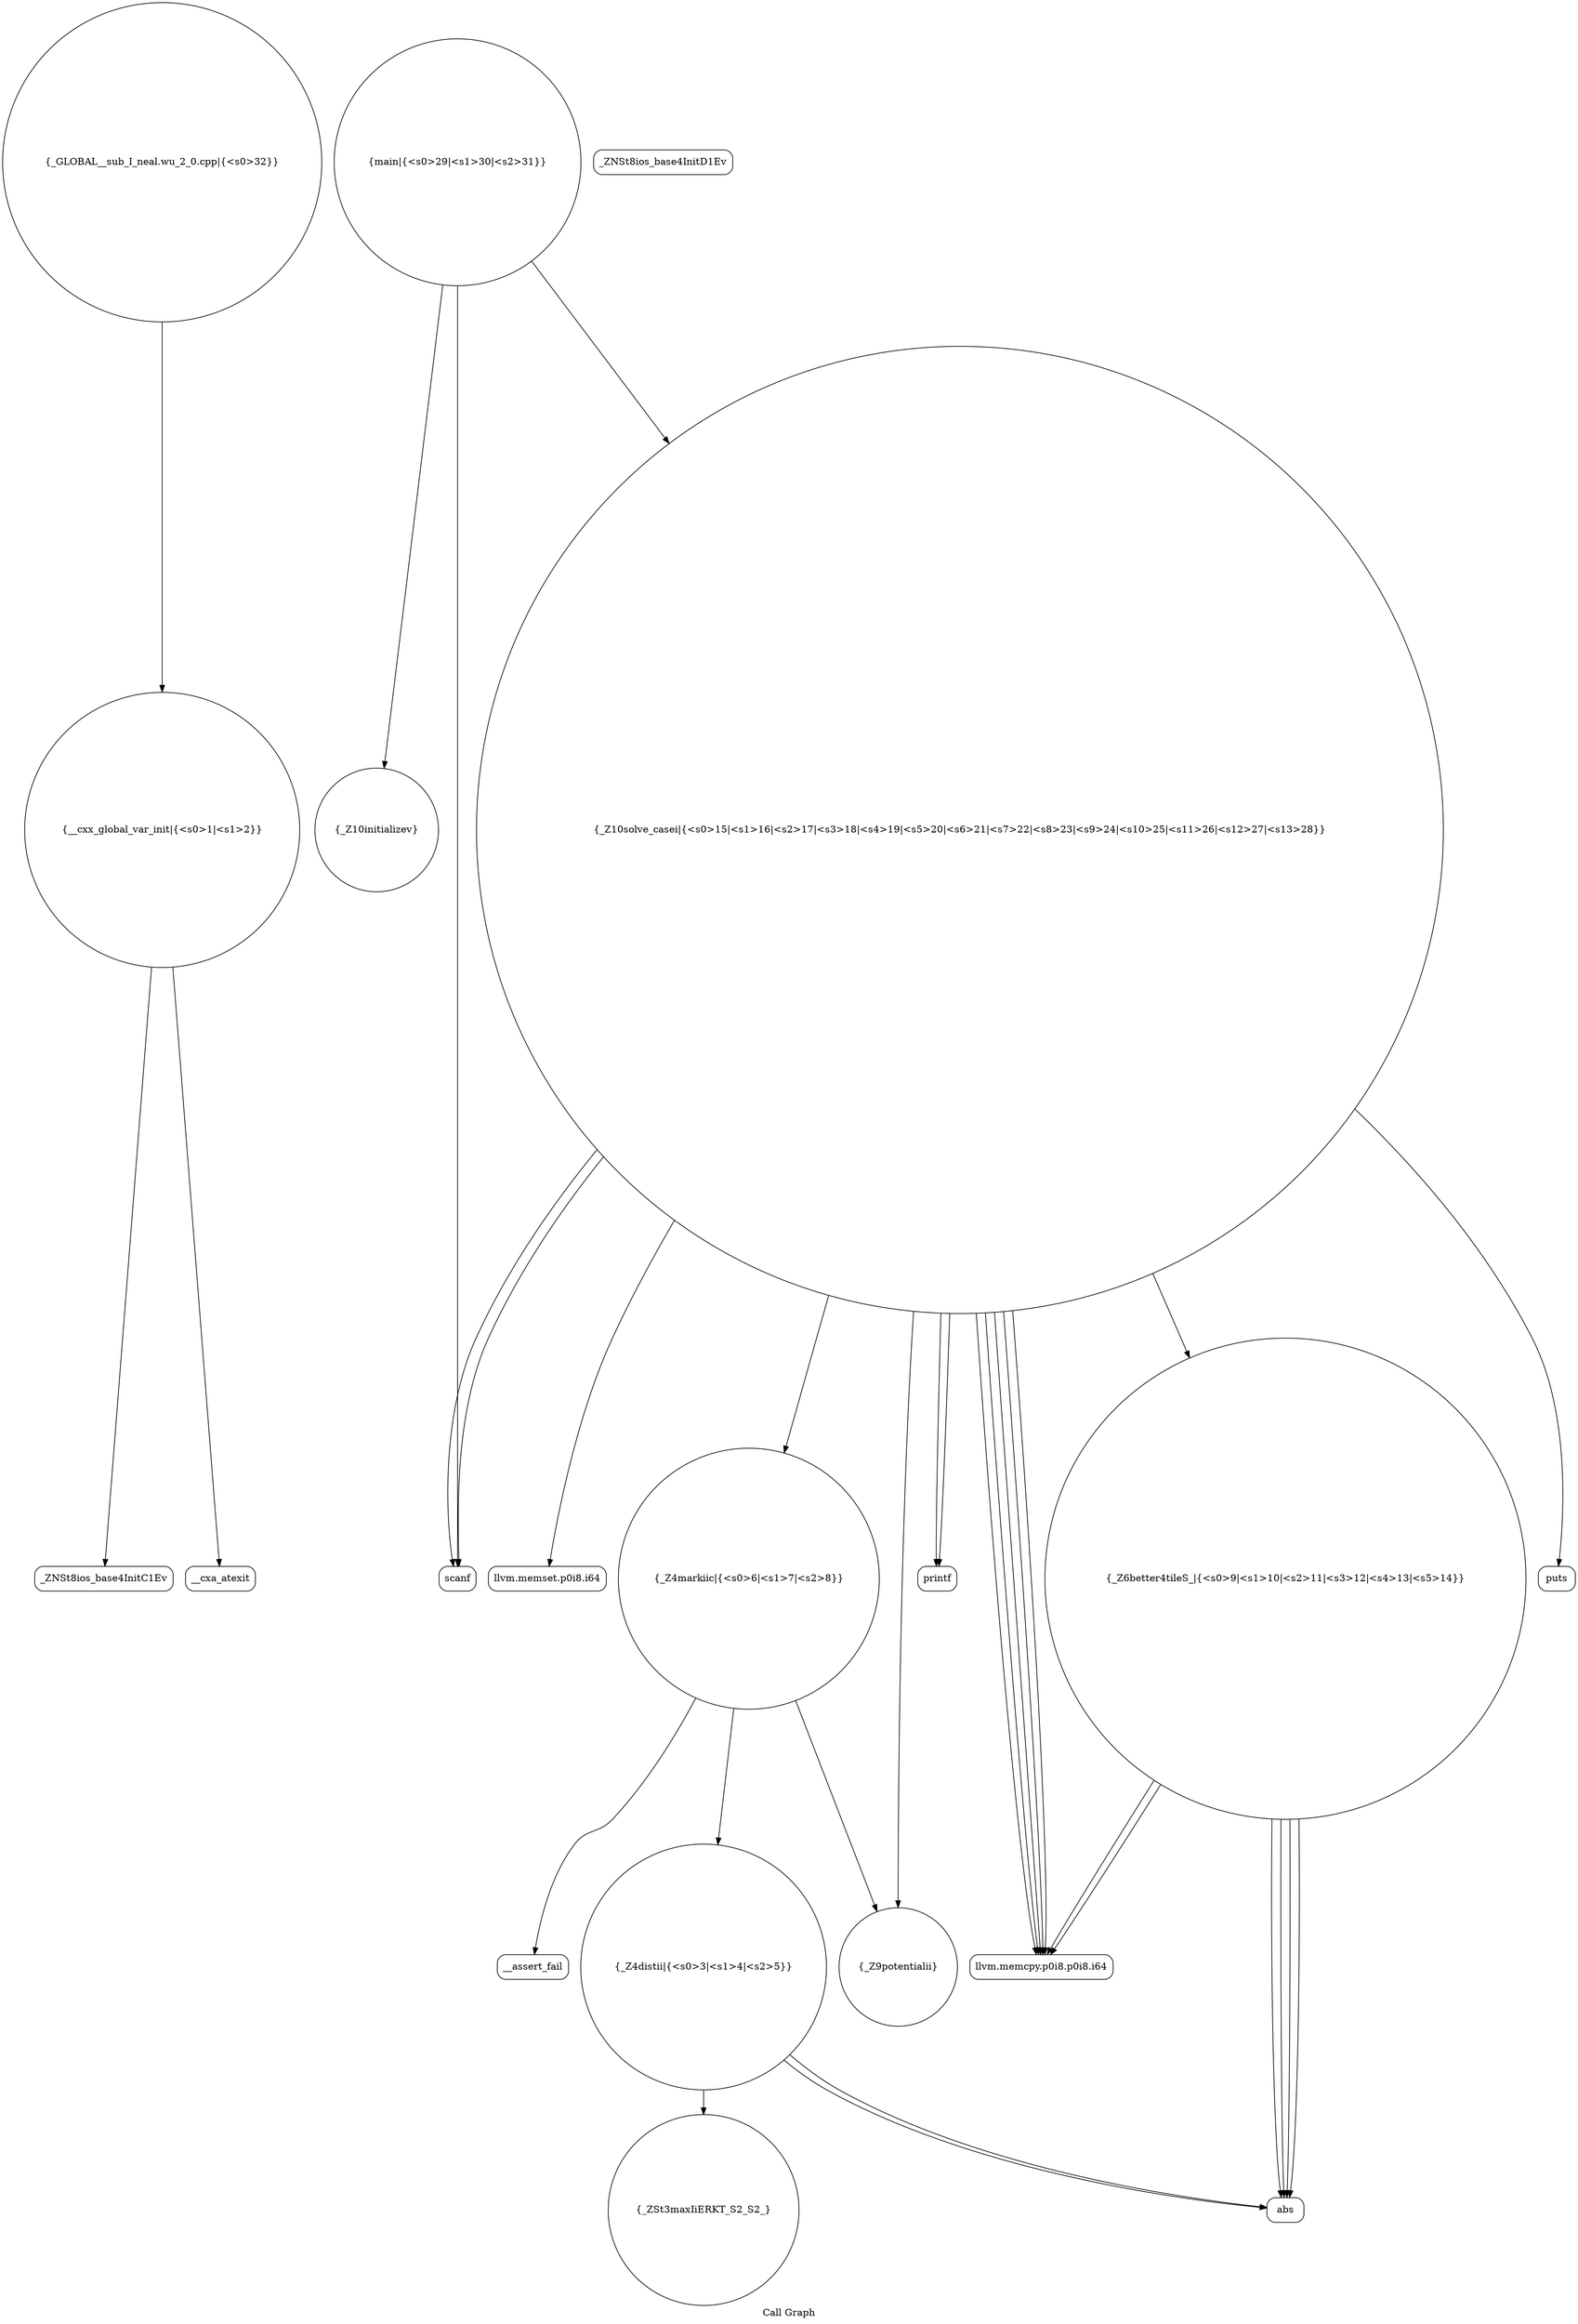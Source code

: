 digraph "Call Graph" {
	label="Call Graph";

	Node0x5620e5fcf8c0 [shape=record,shape=circle,label="{__cxx_global_var_init|{<s0>1|<s1>2}}"];
	Node0x5620e5fcf8c0:s0 -> Node0x5620e5fcfd50[color=black];
	Node0x5620e5fcf8c0:s1 -> Node0x5620e5fcfe50[color=black];
	Node0x5620e5fd0050 [shape=record,shape=circle,label="{_ZSt3maxIiERKT_S2_S2_}"];
	Node0x5620e5fd03d0 [shape=record,shape=Mrecord,label="{llvm.memset.p0i8.i64}"];
	Node0x5620e5fcfdd0 [shape=record,shape=Mrecord,label="{_ZNSt8ios_base4InitD1Ev}"];
	Node0x5620e5fd0150 [shape=record,shape=circle,label="{_Z4markiic|{<s0>6|<s1>7|<s2>8}}"];
	Node0x5620e5fd0150:s0 -> Node0x5620e5fd01d0[color=black];
	Node0x5620e5fd0150:s1 -> Node0x5620e5fcffd0[color=black];
	Node0x5620e5fd0150:s2 -> Node0x5620e5fcfed0[color=black];
	Node0x5620e5fd04d0 [shape=record,shape=Mrecord,label="{printf}"];
	Node0x5620e5fcfed0 [shape=record,shape=circle,label="{_Z9potentialii}"];
	Node0x5620e5fd0250 [shape=record,shape=circle,label="{_Z6better4tileS_|{<s0>9|<s1>10|<s2>11|<s3>12|<s4>13|<s5>14}}"];
	Node0x5620e5fd0250:s0 -> Node0x5620e5fd02d0[color=black];
	Node0x5620e5fd0250:s1 -> Node0x5620e5fd02d0[color=black];
	Node0x5620e5fd0250:s2 -> Node0x5620e5fd00d0[color=black];
	Node0x5620e5fd0250:s3 -> Node0x5620e5fd00d0[color=black];
	Node0x5620e5fd0250:s4 -> Node0x5620e5fd00d0[color=black];
	Node0x5620e5fd0250:s5 -> Node0x5620e5fd00d0[color=black];
	Node0x5620e5fd05d0 [shape=record,shape=circle,label="{main|{<s0>29|<s1>30|<s2>31}}"];
	Node0x5620e5fd05d0:s0 -> Node0x5620e5fcff50[color=black];
	Node0x5620e5fd05d0:s1 -> Node0x5620e5fd0450[color=black];
	Node0x5620e5fd05d0:s2 -> Node0x5620e5fd0350[color=black];
	Node0x5620e5fcffd0 [shape=record,shape=circle,label="{_Z4distii|{<s0>3|<s1>4|<s2>5}}"];
	Node0x5620e5fcffd0:s0 -> Node0x5620e5fd00d0[color=black];
	Node0x5620e5fcffd0:s1 -> Node0x5620e5fd00d0[color=black];
	Node0x5620e5fcffd0:s2 -> Node0x5620e5fd0050[color=black];
	Node0x5620e5fd0350 [shape=record,shape=circle,label="{_Z10solve_casei|{<s0>15|<s1>16|<s2>17|<s3>18|<s4>19|<s5>20|<s6>21|<s7>22|<s8>23|<s9>24|<s10>25|<s11>26|<s12>27|<s13>28}}"];
	Node0x5620e5fd0350:s0 -> Node0x5620e5fd03d0[color=black];
	Node0x5620e5fd0350:s1 -> Node0x5620e5fd0450[color=black];
	Node0x5620e5fd0350:s2 -> Node0x5620e5fd0450[color=black];
	Node0x5620e5fd0350:s3 -> Node0x5620e5fd0150[color=black];
	Node0x5620e5fd0350:s4 -> Node0x5620e5fcfed0[color=black];
	Node0x5620e5fd0350:s5 -> Node0x5620e5fd02d0[color=black];
	Node0x5620e5fd0350:s6 -> Node0x5620e5fd02d0[color=black];
	Node0x5620e5fd0350:s7 -> Node0x5620e5fd02d0[color=black];
	Node0x5620e5fd0350:s8 -> Node0x5620e5fd02d0[color=black];
	Node0x5620e5fd0350:s9 -> Node0x5620e5fd0250[color=black];
	Node0x5620e5fd0350:s10 -> Node0x5620e5fd02d0[color=black];
	Node0x5620e5fd0350:s11 -> Node0x5620e5fd04d0[color=black];
	Node0x5620e5fd0350:s12 -> Node0x5620e5fd04d0[color=black];
	Node0x5620e5fd0350:s13 -> Node0x5620e5fd0550[color=black];
	Node0x5620e5fcfd50 [shape=record,shape=Mrecord,label="{_ZNSt8ios_base4InitC1Ev}"];
	Node0x5620e5fd00d0 [shape=record,shape=Mrecord,label="{abs}"];
	Node0x5620e5fd0450 [shape=record,shape=Mrecord,label="{scanf}"];
	Node0x5620e5fcfe50 [shape=record,shape=Mrecord,label="{__cxa_atexit}"];
	Node0x5620e5fd01d0 [shape=record,shape=Mrecord,label="{__assert_fail}"];
	Node0x5620e5fd0550 [shape=record,shape=Mrecord,label="{puts}"];
	Node0x5620e5fcff50 [shape=record,shape=circle,label="{_Z10initializev}"];
	Node0x5620e5fd02d0 [shape=record,shape=Mrecord,label="{llvm.memcpy.p0i8.p0i8.i64}"];
	Node0x5620e5fd0650 [shape=record,shape=circle,label="{_GLOBAL__sub_I_neal.wu_2_0.cpp|{<s0>32}}"];
	Node0x5620e5fd0650:s0 -> Node0x5620e5fcf8c0[color=black];
}
